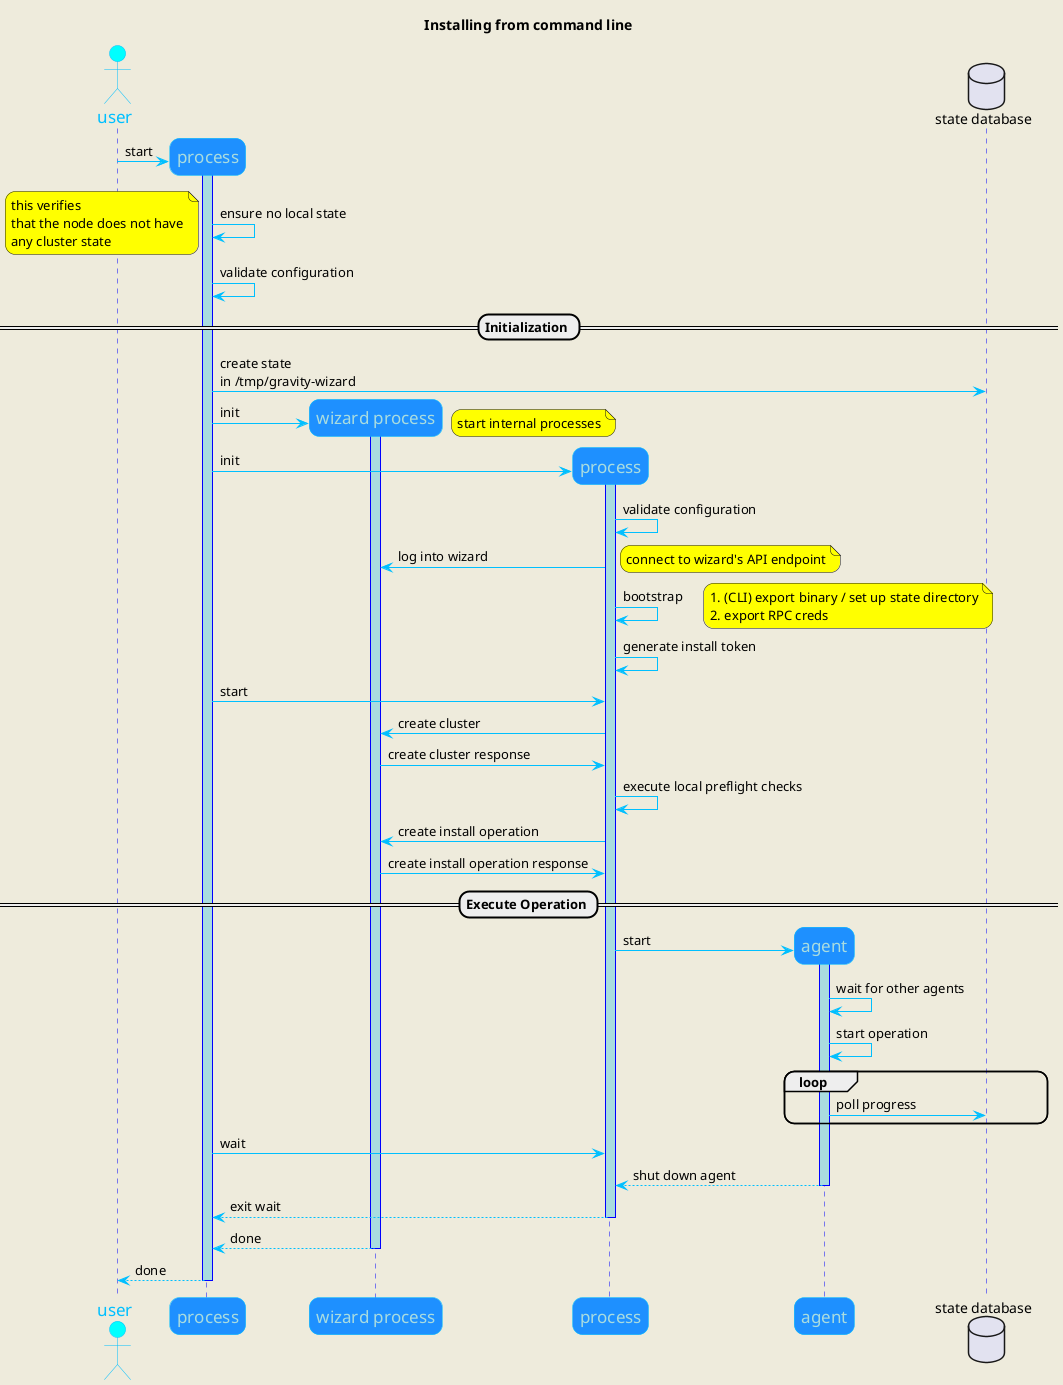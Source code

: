 @startuml
skinparam BackgroundColor #EEEBDC
skinparam RoundCorner 20
skinparam note {
  BackgroundColor #yellow
}
skinparam sequence {
	ArrowColor DeepSkyBlue
	ActorBorderColor DeepSkyBlue
	LifeLineBorderColor blue
	LifeLineBackgroundColor #A9DCDF

	ParticipantBorderColor DeepSkyBlue
	ParticipantBackgroundColor DodgerBlue
	ParticipantFontName Consolas
	ParticipantFontSize 17
	ParticipantFontColor #A9DCDF

	ActorBackgroundColor aqua
	ActorFontColor DeepSkyBlue
	ActorFontSize 17
	ActorFontName Aapex
}

actor user
database "state database" as db order 100

title Installing from command line

create "process" as P
user -> P : start
activate P
P -> P : ensure no local state
note left #yellow
this verifies
that the node does not have
any cluster state
end note

P -> P : validate configuration

== Initialization ==

P -> db : create state\nin /tmp/gravity-wizard

create "wizard process" as W
P -> W : init
activate W
note right: start internal processes

create "process" as I
P -> I : init
activate I
I -> I : validate configuration
I -> W : log into wizard
note right: connect to wizard's API endpoint
I -> I : bootstrap
note right
  # (CLI) export binary / set up state directory
  # export RPC creds
end note
I -> I : generate install token
P -> I : start
I -> W : create cluster
W -> I : create cluster response
I -> I : execute local preflight checks
I -> W : create install operation
I <- W : create install operation response

== Execute Operation ==

create "agent" as A
I -> A : start
activate A
A -> A : wait for other agents
A -> A : start operation
loop
A -> db : poll progress
end loop
P -> I : wait
return shut down agent
return exit wait
return done
return done

@enduml
